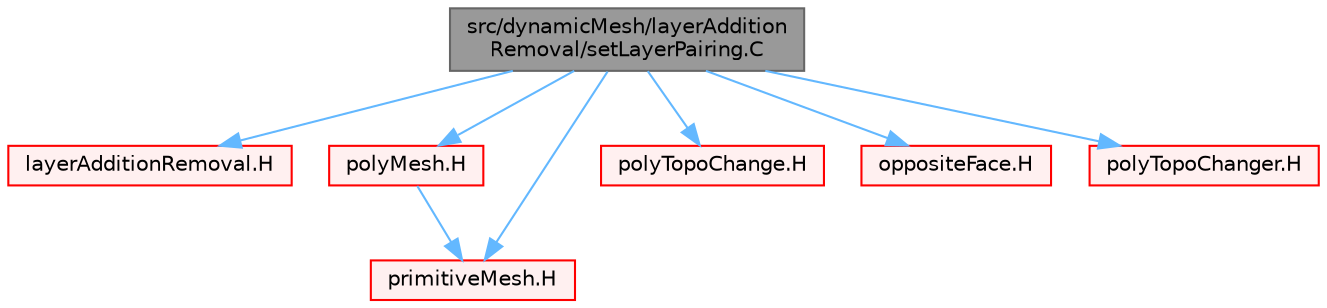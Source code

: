digraph "src/dynamicMesh/layerAdditionRemoval/setLayerPairing.C"
{
 // LATEX_PDF_SIZE
  bgcolor="transparent";
  edge [fontname=Helvetica,fontsize=10,labelfontname=Helvetica,labelfontsize=10];
  node [fontname=Helvetica,fontsize=10,shape=box,height=0.2,width=0.4];
  Node1 [id="Node000001",label="src/dynamicMesh/layerAddition\lRemoval/setLayerPairing.C",height=0.2,width=0.4,color="gray40", fillcolor="grey60", style="filled", fontcolor="black",tooltip="Remove a layer of cells and prepare addressing data."];
  Node1 -> Node2 [id="edge1_Node000001_Node000002",color="steelblue1",style="solid",tooltip=" "];
  Node2 [id="Node000002",label="layerAdditionRemoval.H",height=0.2,width=0.4,color="red", fillcolor="#FFF0F0", style="filled",URL="$layerAdditionRemoval_8H.html",tooltip=" "];
  Node1 -> Node231 [id="edge2_Node000001_Node000231",color="steelblue1",style="solid",tooltip=" "];
  Node231 [id="Node000231",label="polyMesh.H",height=0.2,width=0.4,color="red", fillcolor="#FFF0F0", style="filled",URL="$polyMesh_8H.html",tooltip=" "];
  Node231 -> Node250 [id="edge3_Node000231_Node000250",color="steelblue1",style="solid",tooltip=" "];
  Node250 [id="Node000250",label="primitiveMesh.H",height=0.2,width=0.4,color="red", fillcolor="#FFF0F0", style="filled",URL="$primitiveMesh_8H.html",tooltip=" "];
  Node1 -> Node250 [id="edge4_Node000001_Node000250",color="steelblue1",style="solid",tooltip=" "];
  Node1 -> Node284 [id="edge5_Node000001_Node000284",color="steelblue1",style="solid",tooltip=" "];
  Node284 [id="Node000284",label="polyTopoChange.H",height=0.2,width=0.4,color="red", fillcolor="#FFF0F0", style="filled",URL="$polyTopoChange_8H.html",tooltip=" "];
  Node1 -> Node218 [id="edge6_Node000001_Node000218",color="steelblue1",style="solid",tooltip=" "];
  Node218 [id="Node000218",label="oppositeFace.H",height=0.2,width=0.4,color="red", fillcolor="#FFF0F0", style="filled",URL="$oppositeFace_8H.html",tooltip=" "];
  Node1 -> Node286 [id="edge7_Node000001_Node000286",color="steelblue1",style="solid",tooltip=" "];
  Node286 [id="Node000286",label="polyTopoChanger.H",height=0.2,width=0.4,color="red", fillcolor="#FFF0F0", style="filled",URL="$polyTopoChanger_8H.html",tooltip=" "];
}
